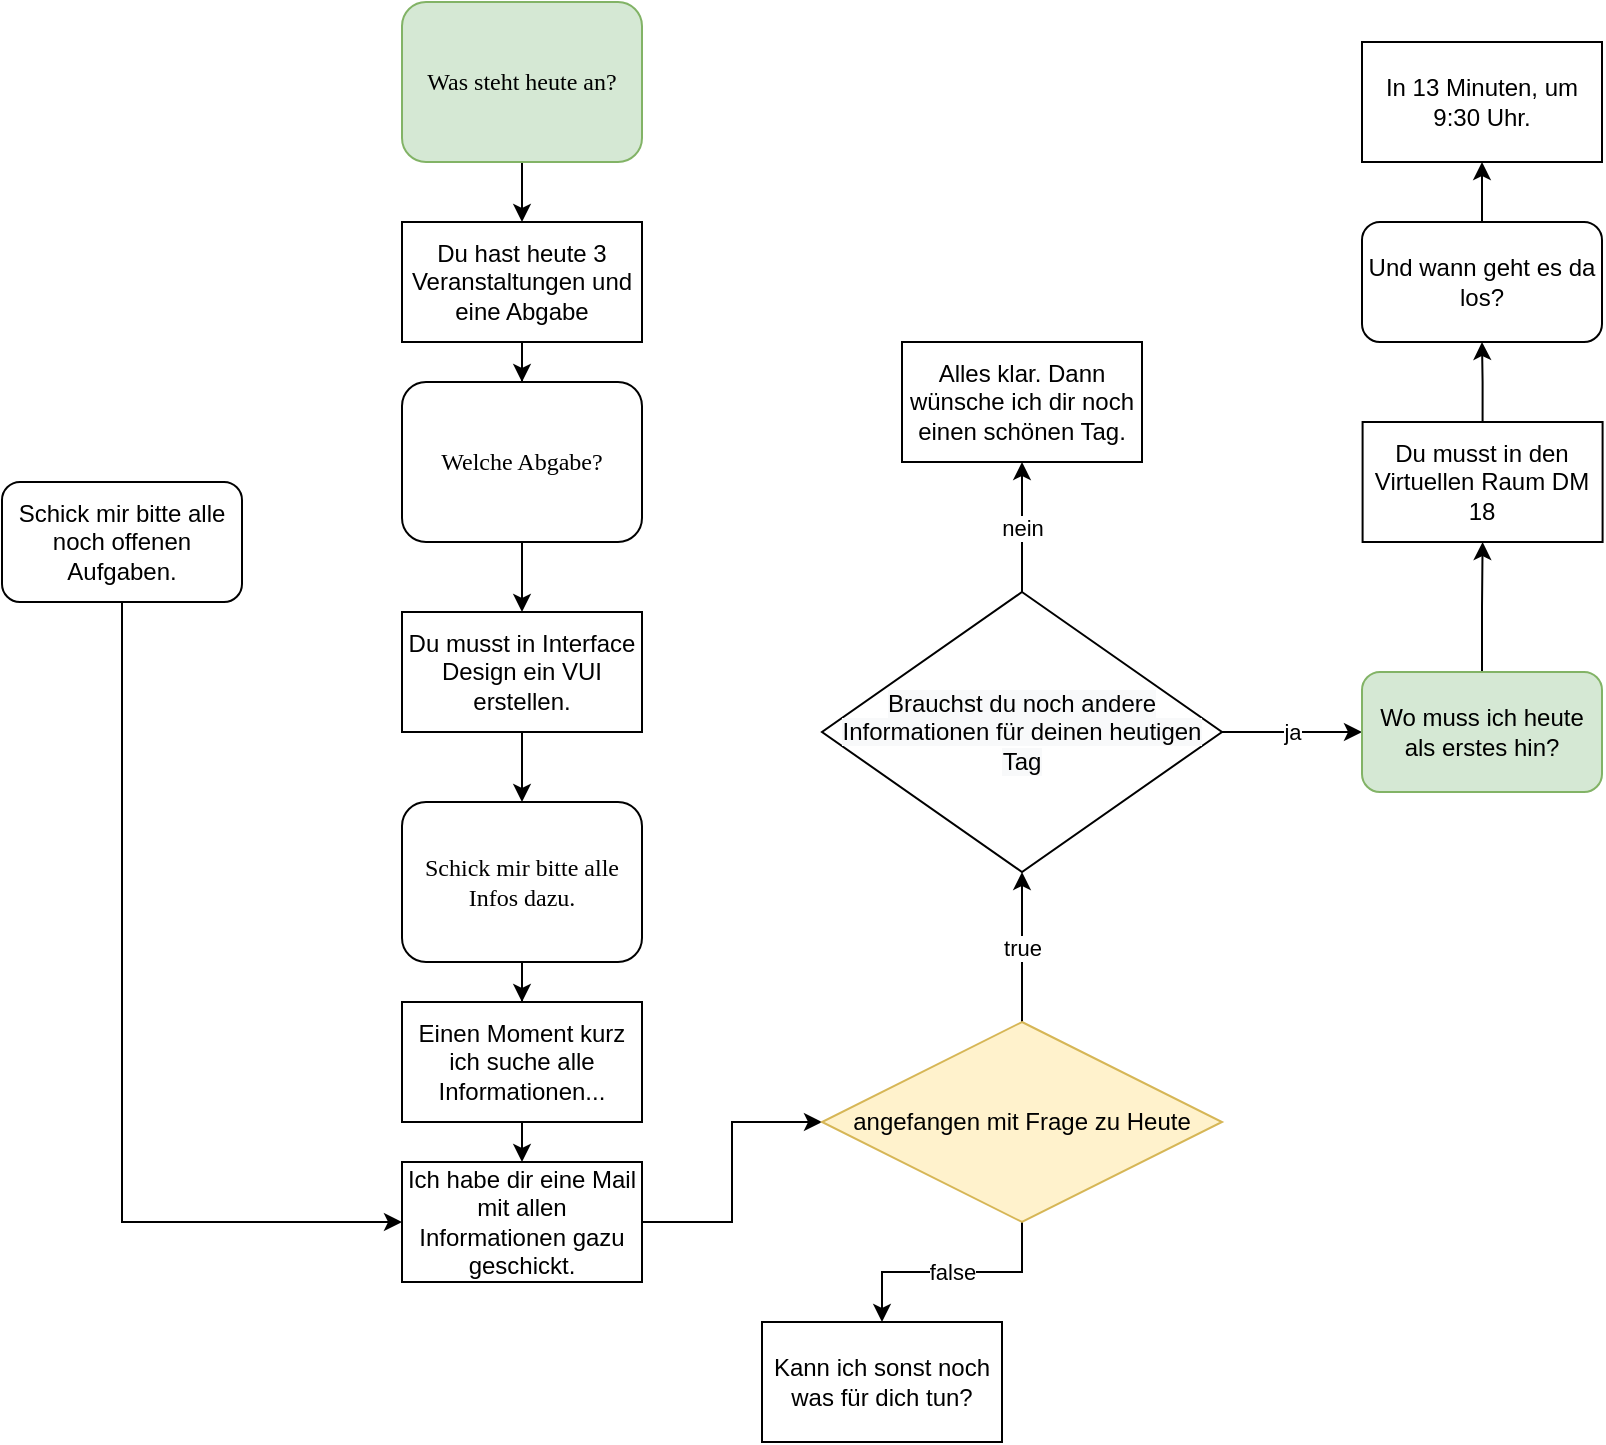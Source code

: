 <mxfile version="13.7.9" type="device"><diagram name="Page-1" id="8ce9d11a-91a2-4d17-14d8-a56ed91bf033"><mxGraphModel dx="846" dy="592" grid="1" gridSize="10" guides="1" tooltips="1" connect="1" arrows="1" fold="1" page="1" pageScale="1" pageWidth="4681" pageHeight="3300" background="#ffffff" math="0" shadow="0"><root><mxCell id="0"/><mxCell id="1" parent="0"/><mxCell id="AO5vsS8o6lkI2bZEchtR-9" style="edgeStyle=orthogonalEdgeStyle;rounded=0;orthogonalLoop=1;jettySize=auto;html=1;exitX=0.5;exitY=1;exitDx=0;exitDy=0;entryX=0.5;entryY=0;entryDx=0;entryDy=0;" parent="1" source="AO5vsS8o6lkI2bZEchtR-7" target="AO5vsS8o6lkI2bZEchtR-8" edge="1"><mxGeometry relative="1" as="geometry"/></mxCell><mxCell id="AO5vsS8o6lkI2bZEchtR-7" value="Was steht heute an?" style="rounded=1;whiteSpace=wrap;html=1;shadow=0;labelBackgroundColor=none;strokeWidth=1;fontFamily=Verdana;fontSize=12;align=center;fillColor=#d5e8d4;strokeColor=#82b366;" parent="1" vertex="1"><mxGeometry x="230" y="60" width="120" height="80" as="geometry"/></mxCell><mxCell id="AO5vsS8o6lkI2bZEchtR-11" style="edgeStyle=orthogonalEdgeStyle;rounded=0;orthogonalLoop=1;jettySize=auto;html=1;exitX=0.5;exitY=1;exitDx=0;exitDy=0;" parent="1" source="AO5vsS8o6lkI2bZEchtR-8" target="AO5vsS8o6lkI2bZEchtR-10" edge="1"><mxGeometry relative="1" as="geometry"/></mxCell><mxCell id="AO5vsS8o6lkI2bZEchtR-8" value="Du hast heute 3 Veranstaltungen und eine Abgabe" style="rounded=0;whiteSpace=wrap;html=1;" parent="1" vertex="1"><mxGeometry x="230" y="170" width="120" height="60" as="geometry"/></mxCell><mxCell id="AO5vsS8o6lkI2bZEchtR-13" style="edgeStyle=orthogonalEdgeStyle;rounded=0;orthogonalLoop=1;jettySize=auto;html=1;exitX=0.5;exitY=1;exitDx=0;exitDy=0;" parent="1" source="AO5vsS8o6lkI2bZEchtR-10" target="AO5vsS8o6lkI2bZEchtR-12" edge="1"><mxGeometry relative="1" as="geometry"/></mxCell><mxCell id="AO5vsS8o6lkI2bZEchtR-10" value="Welche Abgabe?" style="rounded=1;whiteSpace=wrap;html=1;shadow=0;labelBackgroundColor=none;strokeWidth=1;fontFamily=Verdana;fontSize=12;align=center;" parent="1" vertex="1"><mxGeometry x="230" y="250" width="120" height="80" as="geometry"/></mxCell><mxCell id="AO5vsS8o6lkI2bZEchtR-15" style="edgeStyle=orthogonalEdgeStyle;rounded=0;orthogonalLoop=1;jettySize=auto;html=1;exitX=0.5;exitY=1;exitDx=0;exitDy=0;entryX=0.5;entryY=0;entryDx=0;entryDy=0;" parent="1" source="AO5vsS8o6lkI2bZEchtR-12" target="AO5vsS8o6lkI2bZEchtR-14" edge="1"><mxGeometry relative="1" as="geometry"/></mxCell><mxCell id="AO5vsS8o6lkI2bZEchtR-12" value="Du musst in Interface Design ein VUI erstellen." style="rounded=0;whiteSpace=wrap;html=1;" parent="1" vertex="1"><mxGeometry x="230" y="365" width="120" height="60" as="geometry"/></mxCell><mxCell id="AO5vsS8o6lkI2bZEchtR-18" style="edgeStyle=orthogonalEdgeStyle;rounded=0;orthogonalLoop=1;jettySize=auto;html=1;exitX=0.5;exitY=1;exitDx=0;exitDy=0;" parent="1" source="AO5vsS8o6lkI2bZEchtR-14" target="AO5vsS8o6lkI2bZEchtR-17" edge="1"><mxGeometry relative="1" as="geometry"/></mxCell><mxCell id="AO5vsS8o6lkI2bZEchtR-14" value="Schick mir bitte alle Infos dazu." style="rounded=1;whiteSpace=wrap;html=1;shadow=0;labelBackgroundColor=none;strokeWidth=1;fontFamily=Verdana;fontSize=12;align=center;" parent="1" vertex="1"><mxGeometry x="230" y="460" width="120" height="80" as="geometry"/></mxCell><mxCell id="AO5vsS8o6lkI2bZEchtR-20" style="edgeStyle=orthogonalEdgeStyle;rounded=0;orthogonalLoop=1;jettySize=auto;html=1;exitX=0.5;exitY=1;exitDx=0;exitDy=0;entryX=0.5;entryY=0;entryDx=0;entryDy=0;" parent="1" source="AO5vsS8o6lkI2bZEchtR-17" target="AO5vsS8o6lkI2bZEchtR-19" edge="1"><mxGeometry relative="1" as="geometry"/></mxCell><mxCell id="AO5vsS8o6lkI2bZEchtR-17" value="Einen Moment kurz ich suche alle Informationen..." style="rounded=0;whiteSpace=wrap;html=1;" parent="1" vertex="1"><mxGeometry x="230" y="560" width="120" height="60" as="geometry"/></mxCell><mxCell id="AO5vsS8o6lkI2bZEchtR-28" style="edgeStyle=orthogonalEdgeStyle;rounded=0;orthogonalLoop=1;jettySize=auto;html=1;exitX=1;exitY=0.5;exitDx=0;exitDy=0;entryX=0;entryY=0.5;entryDx=0;entryDy=0;" parent="1" source="AO5vsS8o6lkI2bZEchtR-19" target="AO5vsS8o6lkI2bZEchtR-27" edge="1"><mxGeometry relative="1" as="geometry"/></mxCell><mxCell id="AO5vsS8o6lkI2bZEchtR-19" value="Ich habe dir eine Mail mit allen Informationen gazu geschickt." style="rounded=0;whiteSpace=wrap;html=1;" parent="1" vertex="1"><mxGeometry x="230" y="640" width="120" height="60" as="geometry"/></mxCell><mxCell id="AO5vsS8o6lkI2bZEchtR-26" style="edgeStyle=orthogonalEdgeStyle;rounded=0;orthogonalLoop=1;jettySize=auto;html=1;exitX=0.5;exitY=1;exitDx=0;exitDy=0;entryX=0;entryY=0.5;entryDx=0;entryDy=0;" parent="1" source="AO5vsS8o6lkI2bZEchtR-21" target="AO5vsS8o6lkI2bZEchtR-19" edge="1"><mxGeometry relative="1" as="geometry"/></mxCell><mxCell id="AO5vsS8o6lkI2bZEchtR-21" value="Schick mir bitte alle noch offenen Aufgaben." style="rounded=1;whiteSpace=wrap;html=1;" parent="1" vertex="1"><mxGeometry x="30" y="300" width="120" height="60" as="geometry"/></mxCell><mxCell id="AO5vsS8o6lkI2bZEchtR-31" value="false" style="edgeStyle=orthogonalEdgeStyle;rounded=0;orthogonalLoop=1;jettySize=auto;html=1;exitX=0.5;exitY=1;exitDx=0;exitDy=0;entryX=0.5;entryY=0;entryDx=0;entryDy=0;" parent="1" source="AO5vsS8o6lkI2bZEchtR-27" target="AO5vsS8o6lkI2bZEchtR-30" edge="1"><mxGeometry relative="1" as="geometry"/></mxCell><mxCell id="AO5vsS8o6lkI2bZEchtR-40" value="true" style="edgeStyle=orthogonalEdgeStyle;rounded=0;orthogonalLoop=1;jettySize=auto;html=1;exitX=0.5;exitY=0;exitDx=0;exitDy=0;" parent="1" source="AO5vsS8o6lkI2bZEchtR-27" target="AO5vsS8o6lkI2bZEchtR-39" edge="1"><mxGeometry relative="1" as="geometry"/></mxCell><mxCell id="AO5vsS8o6lkI2bZEchtR-27" value="angefangen mit Frage zu Heute" style="rhombus;whiteSpace=wrap;html=1;fillColor=#fff2cc;strokeColor=#d6b656;" parent="1" vertex="1"><mxGeometry x="440" y="570" width="200" height="100" as="geometry"/></mxCell><mxCell id="AO5vsS8o6lkI2bZEchtR-30" value="Kann ich sonst noch was für dich tun?" style="rounded=0;whiteSpace=wrap;html=1;" parent="1" vertex="1"><mxGeometry x="410" y="720" width="120" height="60" as="geometry"/></mxCell><mxCell id="AO5vsS8o6lkI2bZEchtR-42" value="nein" style="edgeStyle=orthogonalEdgeStyle;rounded=0;orthogonalLoop=1;jettySize=auto;html=1;exitX=0.5;exitY=0;exitDx=0;exitDy=0;entryX=0.5;entryY=1;entryDx=0;entryDy=0;" parent="1" source="AO5vsS8o6lkI2bZEchtR-39" target="AO5vsS8o6lkI2bZEchtR-41" edge="1"><mxGeometry relative="1" as="geometry"/></mxCell><mxCell id="AO5vsS8o6lkI2bZEchtR-44" value="ja" style="edgeStyle=orthogonalEdgeStyle;rounded=0;orthogonalLoop=1;jettySize=auto;html=1;exitX=1;exitY=0.5;exitDx=0;exitDy=0;entryX=0;entryY=0.5;entryDx=0;entryDy=0;" parent="1" source="AO5vsS8o6lkI2bZEchtR-39" target="AO5vsS8o6lkI2bZEchtR-45" edge="1"><mxGeometry relative="1" as="geometry"><mxPoint x="700" y="430" as="targetPoint"/></mxGeometry></mxCell><mxCell id="AO5vsS8o6lkI2bZEchtR-39" value="&#10;&#10;&lt;span style=&quot;color: rgb(0, 0, 0); font-family: helvetica; font-size: 12px; font-style: normal; font-weight: 400; letter-spacing: normal; text-align: center; text-indent: 0px; text-transform: none; word-spacing: 0px; background-color: rgb(248, 249, 250); display: inline; float: none;&quot;&gt;Brauchst du noch andere Informationen für deinen heutigen Tag&lt;/span&gt;&#10;&#10;" style="rhombus;whiteSpace=wrap;html=1;" parent="1" vertex="1"><mxGeometry x="440" y="355" width="200" height="140" as="geometry"/></mxCell><mxCell id="AO5vsS8o6lkI2bZEchtR-41" value="Alles klar. Dann wünsche ich dir noch einen schönen Tag." style="rounded=0;whiteSpace=wrap;html=1;" parent="1" vertex="1"><mxGeometry x="480" y="230" width="120" height="60" as="geometry"/></mxCell><mxCell id="AO5vsS8o6lkI2bZEchtR-46" style="edgeStyle=orthogonalEdgeStyle;rounded=0;orthogonalLoop=1;jettySize=auto;html=1;exitX=0.5;exitY=0;exitDx=0;exitDy=0;" parent="1" source="AO5vsS8o6lkI2bZEchtR-45" target="AO5vsS8o6lkI2bZEchtR-47" edge="1"><mxGeometry relative="1" as="geometry"><mxPoint x="770.294" y="300" as="targetPoint"/></mxGeometry></mxCell><mxCell id="AO5vsS8o6lkI2bZEchtR-45" value="Wo muss ich heute als erstes hin?" style="rounded=1;whiteSpace=wrap;html=1;fillColor=#d5e8d4;strokeColor=#82b366;" parent="1" vertex="1"><mxGeometry x="710" y="395" width="120" height="60" as="geometry"/></mxCell><mxCell id="AO5vsS8o6lkI2bZEchtR-51" style="edgeStyle=orthogonalEdgeStyle;rounded=0;orthogonalLoop=1;jettySize=auto;html=1;exitX=0.5;exitY=0;exitDx=0;exitDy=0;entryX=0.5;entryY=1;entryDx=0;entryDy=0;" parent="1" source="AO5vsS8o6lkI2bZEchtR-47" target="AO5vsS8o6lkI2bZEchtR-50" edge="1"><mxGeometry relative="1" as="geometry"/></mxCell><mxCell id="AO5vsS8o6lkI2bZEchtR-47" value="Du musst in den Virtuellen Raum DM 18" style="rounded=0;whiteSpace=wrap;html=1;" parent="1" vertex="1"><mxGeometry x="710.294" y="270" width="120" height="60" as="geometry"/></mxCell><mxCell id="AO5vsS8o6lkI2bZEchtR-53" style="edgeStyle=orthogonalEdgeStyle;rounded=0;orthogonalLoop=1;jettySize=auto;html=1;exitX=0.5;exitY=0;exitDx=0;exitDy=0;entryX=0.5;entryY=1;entryDx=0;entryDy=0;" parent="1" source="AO5vsS8o6lkI2bZEchtR-50" target="AO5vsS8o6lkI2bZEchtR-52" edge="1"><mxGeometry relative="1" as="geometry"/></mxCell><mxCell id="AO5vsS8o6lkI2bZEchtR-50" value="Und wann geht es da los?" style="rounded=1;whiteSpace=wrap;html=1;" parent="1" vertex="1"><mxGeometry x="710" y="170" width="120" height="60" as="geometry"/></mxCell><mxCell id="AO5vsS8o6lkI2bZEchtR-52" value="In 13 Minuten, um 9:30 Uhr." style="rounded=0;whiteSpace=wrap;html=1;" parent="1" vertex="1"><mxGeometry x="710" y="80" width="120" height="60" as="geometry"/></mxCell></root></mxGraphModel></diagram></mxfile>